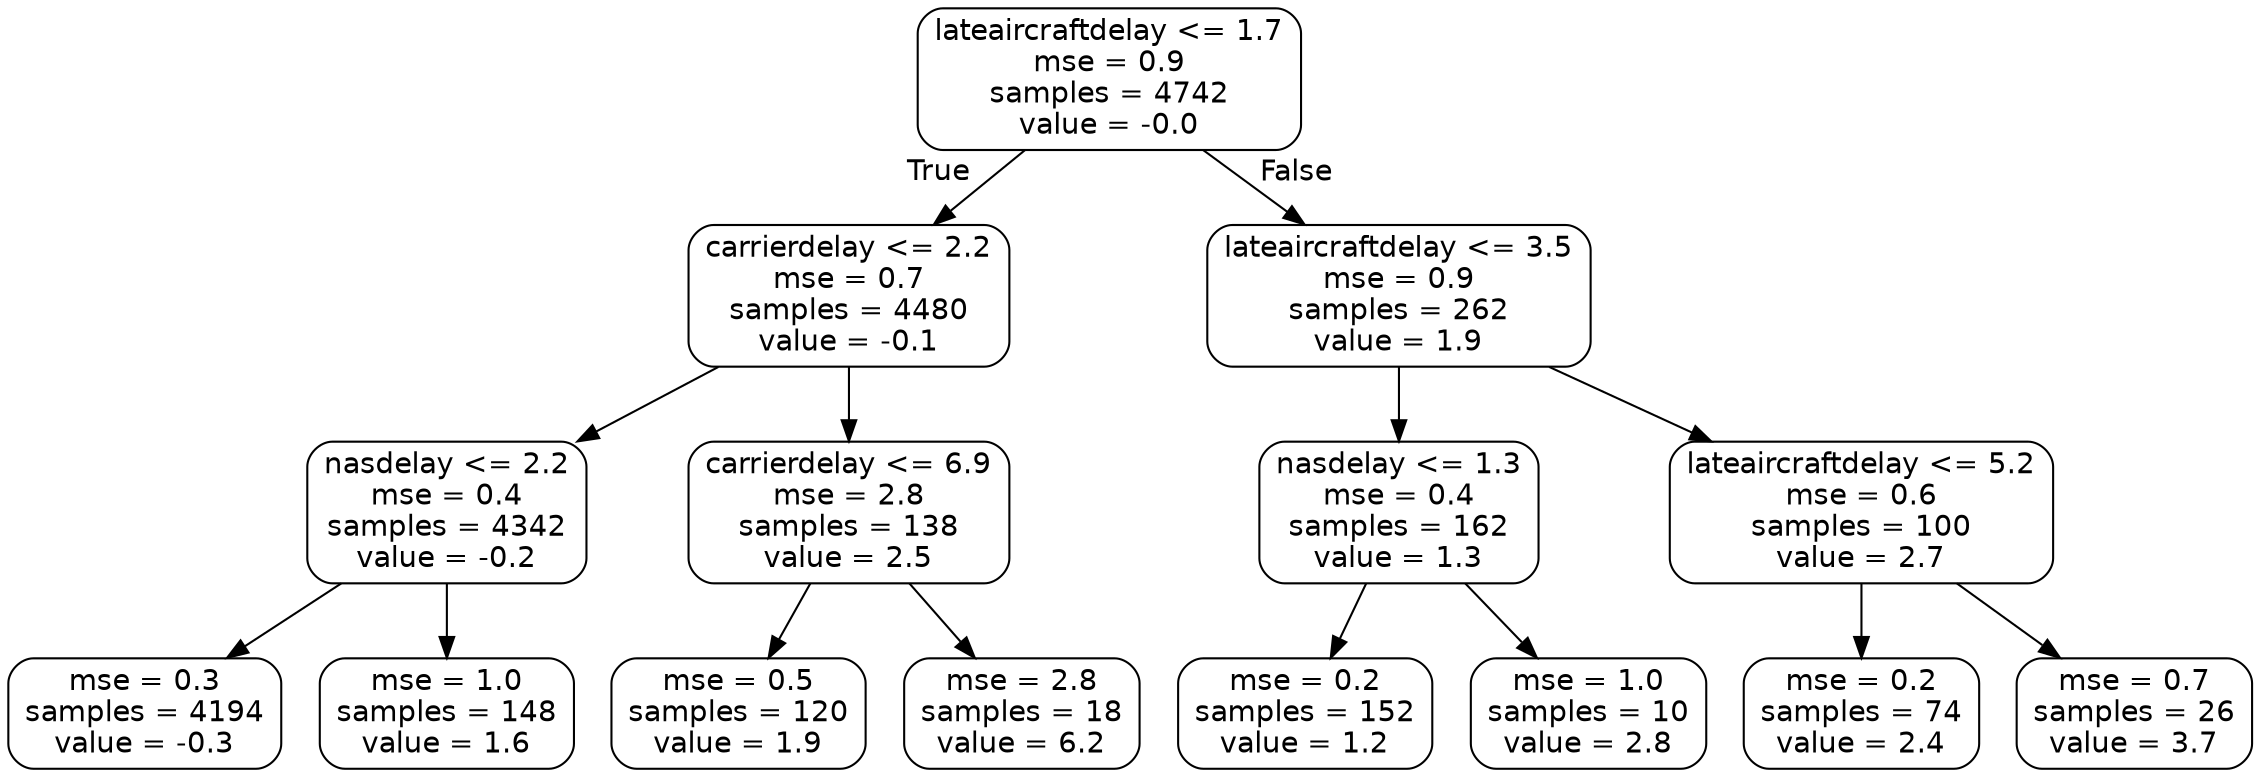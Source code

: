 digraph Tree {
node [shape=box, style="rounded", color="black", fontname=helvetica] ;
edge [fontname=helvetica] ;
0 [label="lateaircraftdelay <= 1.7\nmse = 0.9\nsamples = 4742\nvalue = -0.0"] ;
1 [label="carrierdelay <= 2.2\nmse = 0.7\nsamples = 4480\nvalue = -0.1"] ;
0 -> 1 [labeldistance=2.5, labelangle=45, headlabel="True"] ;
2 [label="nasdelay <= 2.2\nmse = 0.4\nsamples = 4342\nvalue = -0.2"] ;
1 -> 2 ;
3 [label="mse = 0.3\nsamples = 4194\nvalue = -0.3"] ;
2 -> 3 ;
4 [label="mse = 1.0\nsamples = 148\nvalue = 1.6"] ;
2 -> 4 ;
5 [label="carrierdelay <= 6.9\nmse = 2.8\nsamples = 138\nvalue = 2.5"] ;
1 -> 5 ;
6 [label="mse = 0.5\nsamples = 120\nvalue = 1.9"] ;
5 -> 6 ;
7 [label="mse = 2.8\nsamples = 18\nvalue = 6.2"] ;
5 -> 7 ;
8 [label="lateaircraftdelay <= 3.5\nmse = 0.9\nsamples = 262\nvalue = 1.9"] ;
0 -> 8 [labeldistance=2.5, labelangle=-45, headlabel="False"] ;
9 [label="nasdelay <= 1.3\nmse = 0.4\nsamples = 162\nvalue = 1.3"] ;
8 -> 9 ;
10 [label="mse = 0.2\nsamples = 152\nvalue = 1.2"] ;
9 -> 10 ;
11 [label="mse = 1.0\nsamples = 10\nvalue = 2.8"] ;
9 -> 11 ;
12 [label="lateaircraftdelay <= 5.2\nmse = 0.6\nsamples = 100\nvalue = 2.7"] ;
8 -> 12 ;
13 [label="mse = 0.2\nsamples = 74\nvalue = 2.4"] ;
12 -> 13 ;
14 [label="mse = 0.7\nsamples = 26\nvalue = 3.7"] ;
12 -> 14 ;
}